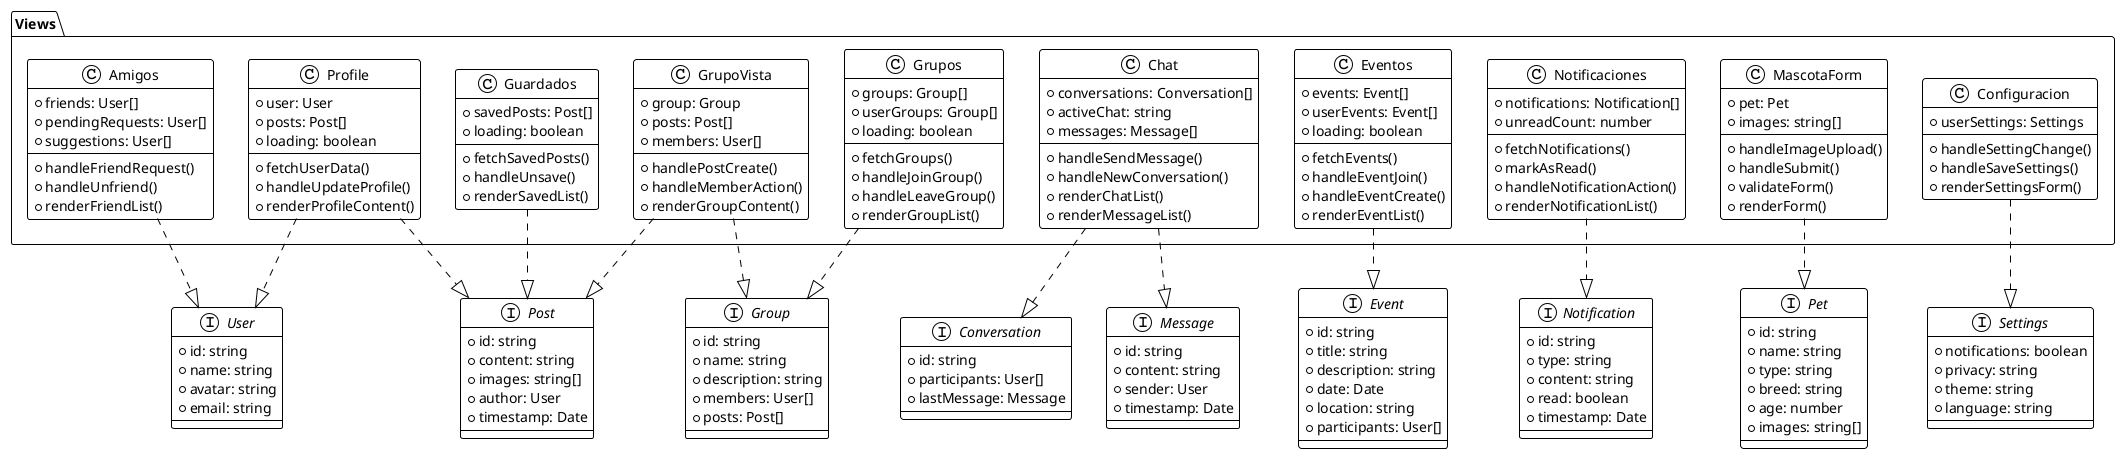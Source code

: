 @startuml Views
!theme plain
skinparam classStyle rectangle

package "Views" {
    class Profile {
        +user: User
        +posts: Post[]
        +loading: boolean
        +fetchUserData()
        +handleUpdateProfile()
        +renderProfileContent()
    }

    class Chat {
        +conversations: Conversation[]
        +activeChat: string
        +messages: Message[]
        +handleSendMessage()
        +handleNewConversation()
        +renderChatList()
        +renderMessageList()
    }

    class Grupos {
        +groups: Group[]
        +userGroups: Group[]
        +loading: boolean
        +fetchGroups()
        +handleJoinGroup()
        +handleLeaveGroup()
        +renderGroupList()
    }

    class GrupoVista {
        +group: Group
        +posts: Post[]
        +members: User[]
        +handlePostCreate()
        +handleMemberAction()
        +renderGroupContent()
    }

    class Eventos {
        +events: Event[]
        +userEvents: Event[]
        +loading: boolean
        +fetchEvents()
        +handleEventJoin()
        +handleEventCreate()
        +renderEventList()
    }

    class Notificaciones {
        +notifications: Notification[]
        +unreadCount: number
        +fetchNotifications()
        +markAsRead()
        +handleNotificationAction()
        +renderNotificationList()
    }

    class Amigos {
        +friends: User[]
        +pendingRequests: User[]
        +suggestions: User[]
        +handleFriendRequest()
        +handleUnfriend()
        +renderFriendList()
    }

    class Guardados {
        +savedPosts: Post[]
        +loading: boolean
        +fetchSavedPosts()
        +handleUnsave()
        +renderSavedList()
    }

    class MascotaForm {
        +pet: Pet
        +images: string[]
        +handleImageUpload()
        +handleSubmit()
        +validateForm()
        +renderForm()
    }

    class Configuracion {
        +userSettings: Settings
        +handleSettingChange()
        +handleSaveSettings()
        +renderSettingsForm()
    }
}

' Interfaces
interface User {
    +id: string
    +name: string
    +avatar: string
    +email: string
}

interface Post {
    +id: string
    +content: string
    +images: string[]
    +author: User
    +timestamp: Date
}

interface Group {
    +id: string
    +name: string
    +description: string
    +members: User[]
    +posts: Post[]
}

interface Event {
    +id: string
    +title: string
    +description: string
    +date: Date
    +location: string
    +participants: User[]
}

interface Message {
    +id: string
    +content: string
    +sender: User
    +timestamp: Date
}

interface Conversation {
    +id: string
    +participants: User[]
    +lastMessage: Message
}

interface Notification {
    +id: string
    +type: string
    +content: string
    +read: boolean
    +timestamp: Date
}

interface Pet {
    +id: string
    +name: string
    +type: string
    +breed: string
    +age: number
    +images: string[]
}

interface Settings {
    +notifications: boolean
    +privacy: string
    +theme: string
    +language: string
}

' Relaciones
Profile ..|> User
Profile ..|> Post
Chat ..|> Conversation
Chat ..|> Message
Grupos ..|> Group
GrupoVista ..|> Group
GrupoVista ..|> Post
Eventos ..|> Event
Notificaciones ..|> Notification
Amigos ..|> User
Guardados ..|> Post
MascotaForm ..|> Pet
Configuracion ..|> Settings

@enduml 